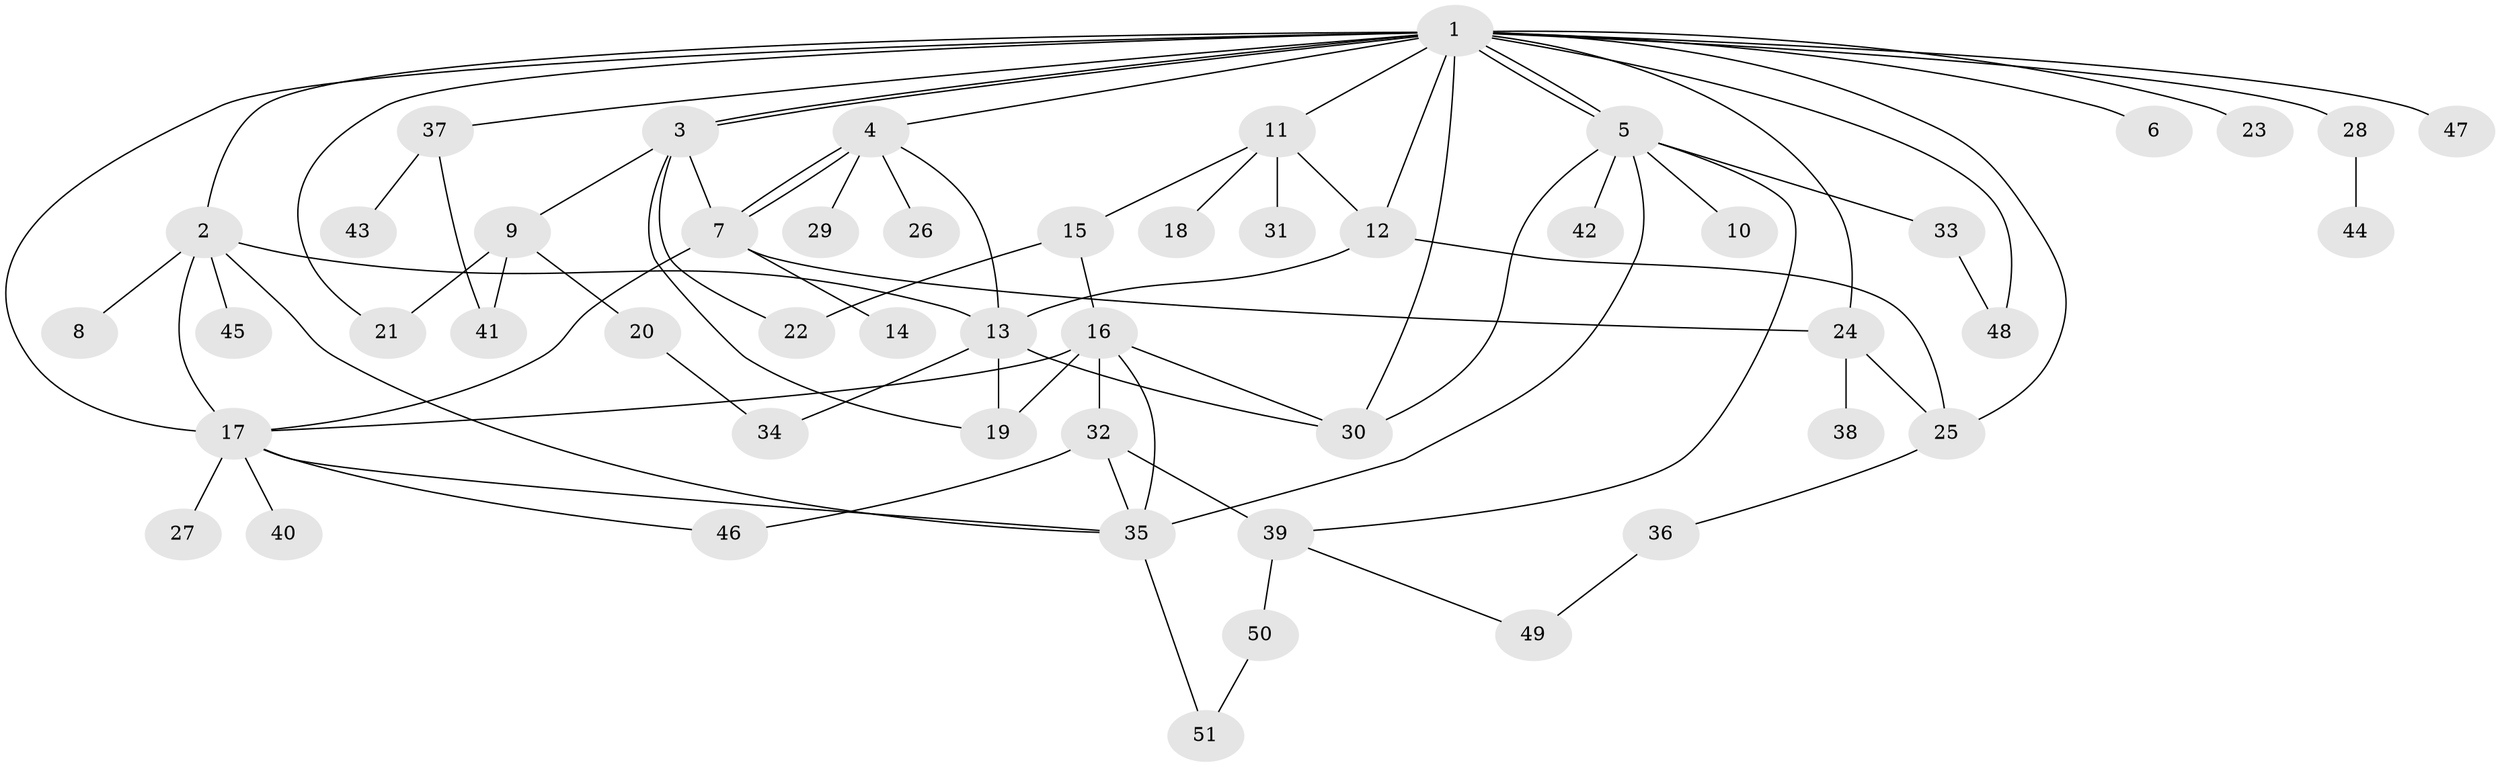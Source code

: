 // Generated by graph-tools (version 1.1) at 2025/47/03/09/25 04:47:51]
// undirected, 51 vertices, 81 edges
graph export_dot {
graph [start="1"]
  node [color=gray90,style=filled];
  1;
  2;
  3;
  4;
  5;
  6;
  7;
  8;
  9;
  10;
  11;
  12;
  13;
  14;
  15;
  16;
  17;
  18;
  19;
  20;
  21;
  22;
  23;
  24;
  25;
  26;
  27;
  28;
  29;
  30;
  31;
  32;
  33;
  34;
  35;
  36;
  37;
  38;
  39;
  40;
  41;
  42;
  43;
  44;
  45;
  46;
  47;
  48;
  49;
  50;
  51;
  1 -- 2;
  1 -- 3;
  1 -- 3;
  1 -- 4;
  1 -- 5;
  1 -- 5;
  1 -- 6;
  1 -- 11;
  1 -- 12;
  1 -- 17;
  1 -- 21;
  1 -- 23;
  1 -- 24;
  1 -- 25;
  1 -- 28;
  1 -- 30;
  1 -- 37;
  1 -- 47;
  1 -- 48;
  2 -- 8;
  2 -- 13;
  2 -- 17;
  2 -- 35;
  2 -- 45;
  3 -- 7;
  3 -- 9;
  3 -- 19;
  3 -- 22;
  4 -- 7;
  4 -- 7;
  4 -- 13;
  4 -- 26;
  4 -- 29;
  5 -- 10;
  5 -- 30;
  5 -- 33;
  5 -- 35;
  5 -- 39;
  5 -- 42;
  7 -- 14;
  7 -- 17;
  7 -- 24;
  9 -- 20;
  9 -- 21;
  9 -- 41;
  11 -- 12;
  11 -- 15;
  11 -- 18;
  11 -- 31;
  12 -- 13;
  12 -- 25;
  13 -- 19;
  13 -- 30;
  13 -- 34;
  15 -- 16;
  15 -- 22;
  16 -- 17;
  16 -- 19;
  16 -- 30;
  16 -- 32;
  16 -- 35;
  17 -- 27;
  17 -- 35;
  17 -- 40;
  17 -- 46;
  20 -- 34;
  24 -- 25;
  24 -- 38;
  25 -- 36;
  28 -- 44;
  32 -- 35;
  32 -- 39;
  32 -- 46;
  33 -- 48;
  35 -- 51;
  36 -- 49;
  37 -- 41;
  37 -- 43;
  39 -- 49;
  39 -- 50;
  50 -- 51;
}
